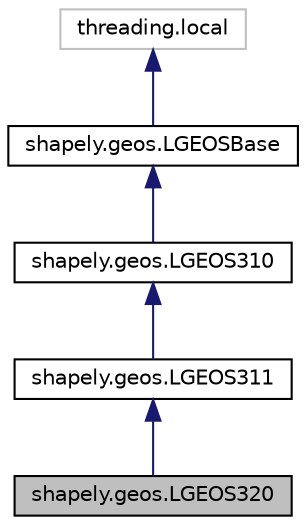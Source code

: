 digraph "shapely.geos.LGEOS320"
{
 // LATEX_PDF_SIZE
  edge [fontname="Helvetica",fontsize="10",labelfontname="Helvetica",labelfontsize="10"];
  node [fontname="Helvetica",fontsize="10",shape=record];
  Node1 [label="shapely.geos.LGEOS320",height=0.2,width=0.4,color="black", fillcolor="grey75", style="filled", fontcolor="black",tooltip=" "];
  Node2 -> Node1 [dir="back",color="midnightblue",fontsize="10",style="solid",fontname="Helvetica"];
  Node2 [label="shapely.geos.LGEOS311",height=0.2,width=0.4,color="black", fillcolor="white", style="filled",URL="$d5/dca/classshapely_1_1geos_1_1_l_g_e_o_s311.html",tooltip=" "];
  Node3 -> Node2 [dir="back",color="midnightblue",fontsize="10",style="solid",fontname="Helvetica"];
  Node3 [label="shapely.geos.LGEOS310",height=0.2,width=0.4,color="black", fillcolor="white", style="filled",URL="$d0/def/classshapely_1_1geos_1_1_l_g_e_o_s310.html",tooltip=" "];
  Node4 -> Node3 [dir="back",color="midnightblue",fontsize="10",style="solid",fontname="Helvetica"];
  Node4 [label="shapely.geos.LGEOSBase",height=0.2,width=0.4,color="black", fillcolor="white", style="filled",URL="$d3/d01/classshapely_1_1geos_1_1_l_g_e_o_s_base.html",tooltip=" "];
  Node5 -> Node4 [dir="back",color="midnightblue",fontsize="10",style="solid",fontname="Helvetica"];
  Node5 [label="threading.local",height=0.2,width=0.4,color="grey75", fillcolor="white", style="filled",tooltip=" "];
}
